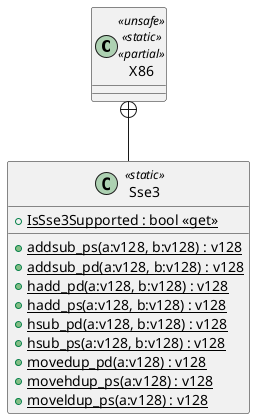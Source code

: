@startuml
class X86 <<unsafe>> <<static>> <<partial>> {
}
class Sse3 <<static>> {
    + {static} IsSse3Supported : bool <<get>>
    + {static} addsub_ps(a:v128, b:v128) : v128
    + {static} addsub_pd(a:v128, b:v128) : v128
    + {static} hadd_pd(a:v128, b:v128) : v128
    + {static} hadd_ps(a:v128, b:v128) : v128
    + {static} hsub_pd(a:v128, b:v128) : v128
    + {static} hsub_ps(a:v128, b:v128) : v128
    + {static} movedup_pd(a:v128) : v128
    + {static} movehdup_ps(a:v128) : v128
    + {static} moveldup_ps(a:v128) : v128
}
X86 +-- Sse3
@enduml
